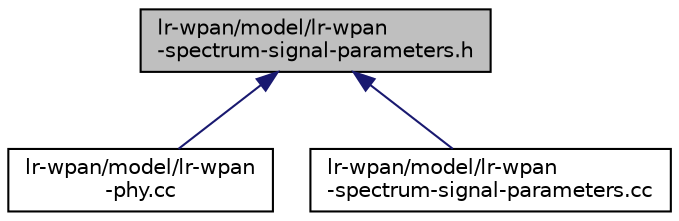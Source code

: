 digraph "lr-wpan/model/lr-wpan-spectrum-signal-parameters.h"
{
  edge [fontname="Helvetica",fontsize="10",labelfontname="Helvetica",labelfontsize="10"];
  node [fontname="Helvetica",fontsize="10",shape=record];
  Node1 [label="lr-wpan/model/lr-wpan\l-spectrum-signal-parameters.h",height=0.2,width=0.4,color="black", fillcolor="grey75", style="filled", fontcolor="black"];
  Node1 -> Node2 [dir="back",color="midnightblue",fontsize="10",style="solid"];
  Node2 [label="lr-wpan/model/lr-wpan\l-phy.cc",height=0.2,width=0.4,color="black", fillcolor="white", style="filled",URL="$d4/d79/lr-wpan-phy_8cc.html"];
  Node1 -> Node3 [dir="back",color="midnightblue",fontsize="10",style="solid"];
  Node3 [label="lr-wpan/model/lr-wpan\l-spectrum-signal-parameters.cc",height=0.2,width=0.4,color="black", fillcolor="white", style="filled",URL="$db/d90/lr-wpan-spectrum-signal-parameters_8cc.html"];
}
